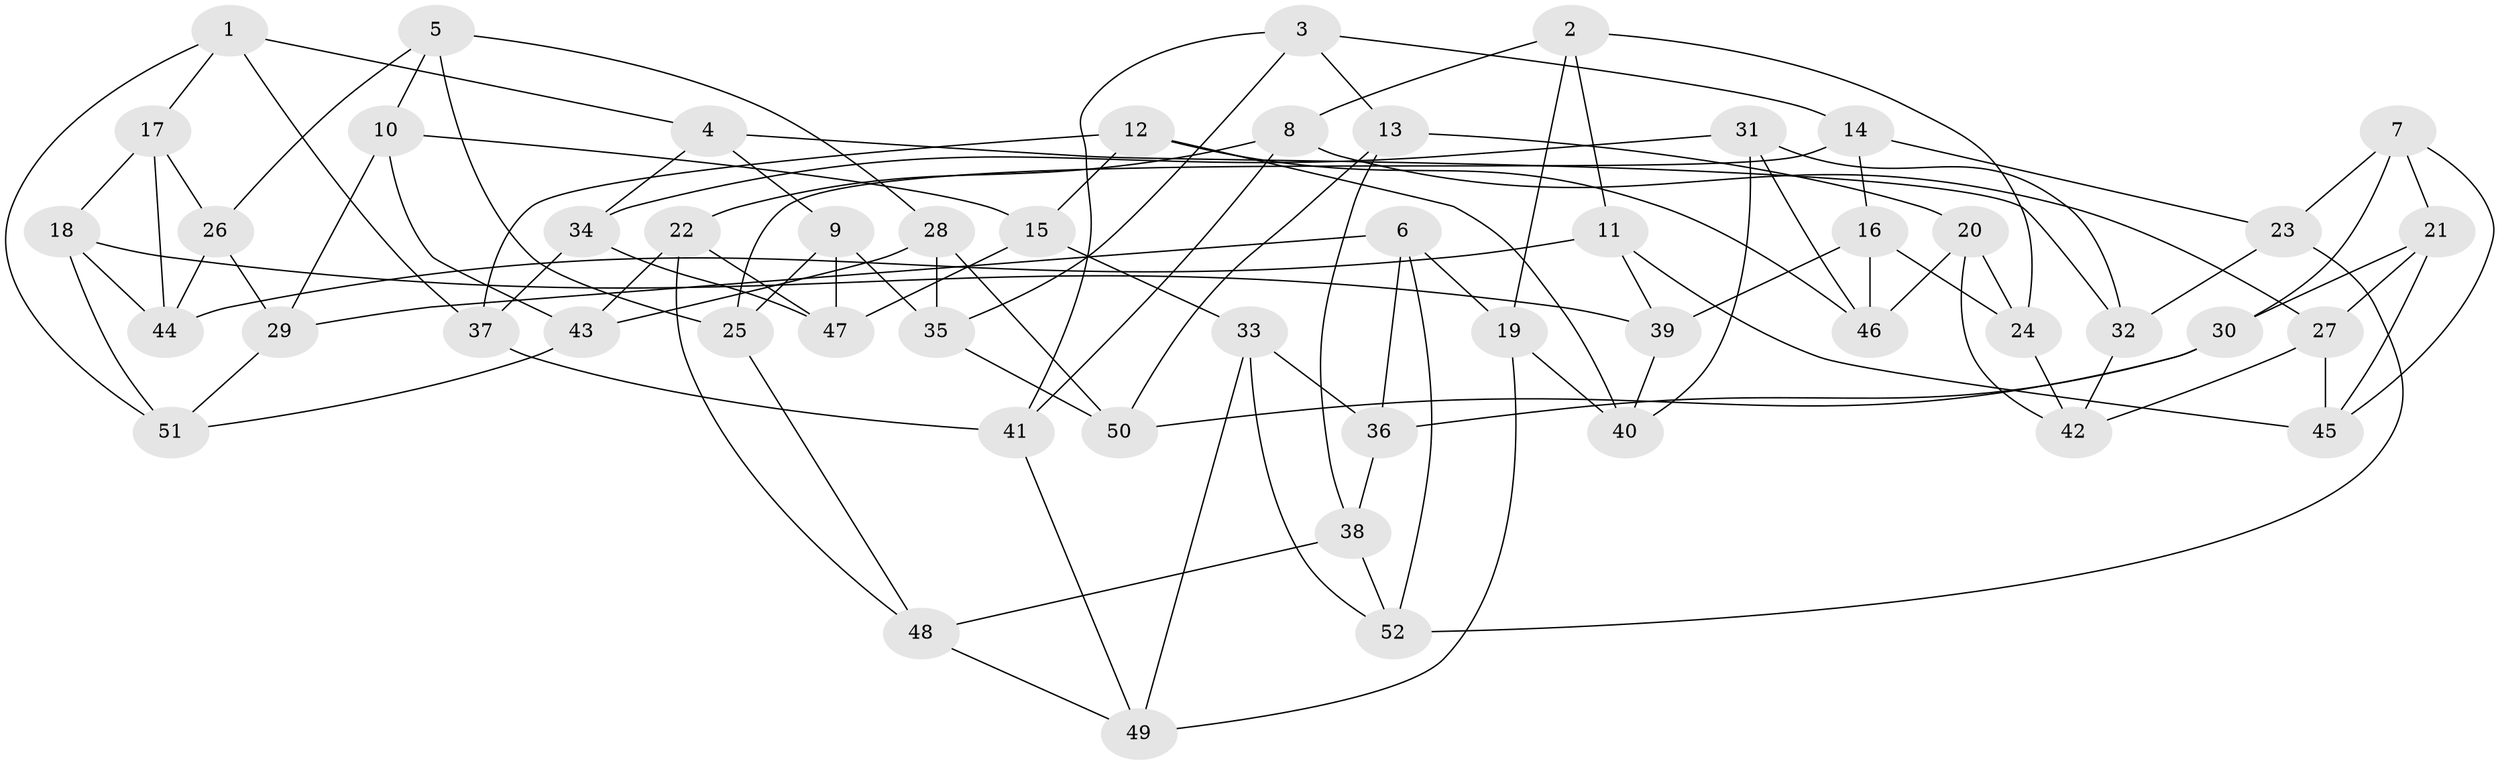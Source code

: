 // coarse degree distribution, {4: 0.5161290322580645, 3: 0.25806451612903225, 7: 0.03225806451612903, 5: 0.12903225806451613, 11: 0.03225806451612903, 6: 0.03225806451612903}
// Generated by graph-tools (version 1.1) at 2025/04/03/04/25 22:04:05]
// undirected, 52 vertices, 104 edges
graph export_dot {
graph [start="1"]
  node [color=gray90,style=filled];
  1;
  2;
  3;
  4;
  5;
  6;
  7;
  8;
  9;
  10;
  11;
  12;
  13;
  14;
  15;
  16;
  17;
  18;
  19;
  20;
  21;
  22;
  23;
  24;
  25;
  26;
  27;
  28;
  29;
  30;
  31;
  32;
  33;
  34;
  35;
  36;
  37;
  38;
  39;
  40;
  41;
  42;
  43;
  44;
  45;
  46;
  47;
  48;
  49;
  50;
  51;
  52;
  1 -- 51;
  1 -- 17;
  1 -- 37;
  1 -- 4;
  2 -- 24;
  2 -- 19;
  2 -- 11;
  2 -- 8;
  3 -- 13;
  3 -- 14;
  3 -- 35;
  3 -- 41;
  4 -- 32;
  4 -- 34;
  4 -- 9;
  5 -- 26;
  5 -- 10;
  5 -- 25;
  5 -- 28;
  6 -- 19;
  6 -- 52;
  6 -- 36;
  6 -- 29;
  7 -- 23;
  7 -- 30;
  7 -- 45;
  7 -- 21;
  8 -- 27;
  8 -- 41;
  8 -- 22;
  9 -- 35;
  9 -- 25;
  9 -- 47;
  10 -- 15;
  10 -- 43;
  10 -- 29;
  11 -- 44;
  11 -- 39;
  11 -- 45;
  12 -- 46;
  12 -- 40;
  12 -- 37;
  12 -- 15;
  13 -- 50;
  13 -- 20;
  13 -- 38;
  14 -- 25;
  14 -- 23;
  14 -- 16;
  15 -- 47;
  15 -- 33;
  16 -- 24;
  16 -- 46;
  16 -- 39;
  17 -- 44;
  17 -- 26;
  17 -- 18;
  18 -- 44;
  18 -- 39;
  18 -- 51;
  19 -- 49;
  19 -- 40;
  20 -- 42;
  20 -- 46;
  20 -- 24;
  21 -- 27;
  21 -- 45;
  21 -- 30;
  22 -- 47;
  22 -- 48;
  22 -- 43;
  23 -- 32;
  23 -- 52;
  24 -- 42;
  25 -- 48;
  26 -- 29;
  26 -- 44;
  27 -- 42;
  27 -- 45;
  28 -- 50;
  28 -- 35;
  28 -- 43;
  29 -- 51;
  30 -- 50;
  30 -- 36;
  31 -- 46;
  31 -- 40;
  31 -- 32;
  31 -- 34;
  32 -- 42;
  33 -- 49;
  33 -- 52;
  33 -- 36;
  34 -- 37;
  34 -- 47;
  35 -- 50;
  36 -- 38;
  37 -- 41;
  38 -- 52;
  38 -- 48;
  39 -- 40;
  41 -- 49;
  43 -- 51;
  48 -- 49;
}

